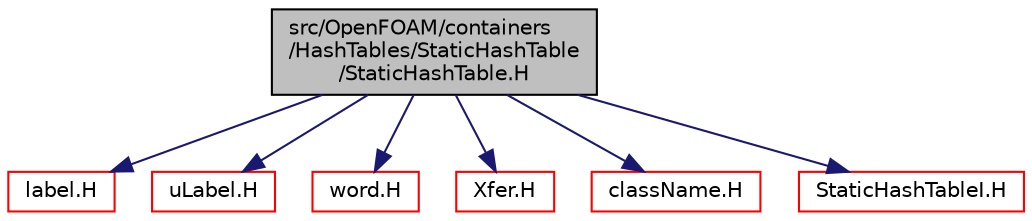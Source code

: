 digraph "src/OpenFOAM/containers/HashTables/StaticHashTable/StaticHashTable.H"
{
  bgcolor="transparent";
  edge [fontname="Helvetica",fontsize="10",labelfontname="Helvetica",labelfontsize="10"];
  node [fontname="Helvetica",fontsize="10",shape=record];
  Node0 [label="src/OpenFOAM/containers\l/HashTables/StaticHashTable\l/StaticHashTable.H",height=0.2,width=0.4,color="black", fillcolor="grey75", style="filled", fontcolor="black"];
  Node0 -> Node1 [color="midnightblue",fontsize="10",style="solid",fontname="Helvetica"];
  Node1 [label="label.H",height=0.2,width=0.4,color="red",URL="$a13142.html"];
  Node0 -> Node22 [color="midnightblue",fontsize="10",style="solid",fontname="Helvetica"];
  Node22 [label="uLabel.H",height=0.2,width=0.4,color="red",URL="$a13190.html"];
  Node0 -> Node7 [color="midnightblue",fontsize="10",style="solid",fontname="Helvetica"];
  Node7 [label="word.H",height=0.2,width=0.4,color="red",URL="$a13514.html"];
  Node0 -> Node26 [color="midnightblue",fontsize="10",style="solid",fontname="Helvetica"];
  Node26 [label="Xfer.H",height=0.2,width=0.4,color="red",URL="$a11849.html"];
  Node0 -> Node30 [color="midnightblue",fontsize="10",style="solid",fontname="Helvetica"];
  Node30 [label="className.H",height=0.2,width=0.4,color="red",URL="$a10052.html",tooltip="Macro definitions for declaring ClassName(), NamespaceName(), etc. "];
  Node0 -> Node34 [color="midnightblue",fontsize="10",style="solid",fontname="Helvetica"];
  Node34 [label="StaticHashTableI.H",height=0.2,width=0.4,color="red",URL="$a09206.html"];
}
